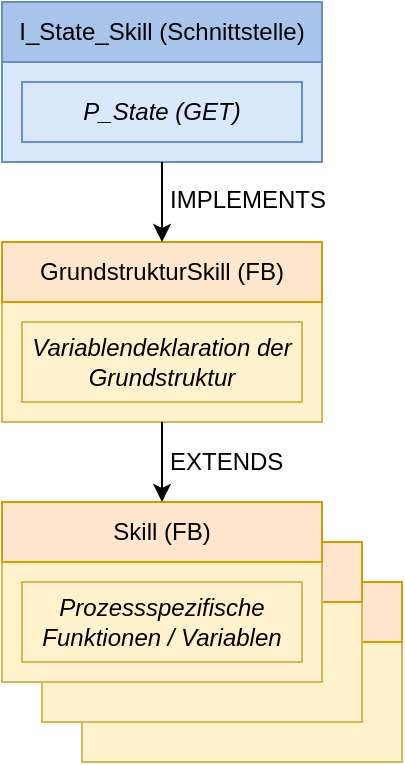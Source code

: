 <mxfile version="24.8.6">
  <diagram name="Seite-1" id="GXxQywnVWwiY1Pih3j74">
    <mxGraphModel dx="472" dy="771" grid="1" gridSize="10" guides="1" tooltips="1" connect="1" arrows="1" fold="1" page="1" pageScale="1" pageWidth="827" pageHeight="1169" math="0" shadow="0">
      <root>
        <mxCell id="0" />
        <mxCell id="1" parent="0" />
        <mxCell id="CfrQcP3zfwKJ1TcmI3UQ-11" value="" style="group" parent="1" vertex="1" connectable="0">
          <mxGeometry x="40" y="160" width="160" height="90" as="geometry" />
        </mxCell>
        <mxCell id="CfrQcP3zfwKJ1TcmI3UQ-4" value="" style="rounded=0;whiteSpace=wrap;html=1;fillColor=#fff2cc;strokeColor=#d6b656;" parent="CfrQcP3zfwKJ1TcmI3UQ-11" vertex="1">
          <mxGeometry width="160" height="90" as="geometry" />
        </mxCell>
        <mxCell id="CfrQcP3zfwKJ1TcmI3UQ-5" value="GrundstrukturSkill (FB)" style="rounded=0;whiteSpace=wrap;html=1;fillColor=#ffe6cc;strokeColor=#d79b00;" parent="CfrQcP3zfwKJ1TcmI3UQ-11" vertex="1">
          <mxGeometry width="160" height="30" as="geometry" />
        </mxCell>
        <mxCell id="CfrQcP3zfwKJ1TcmI3UQ-6" value="Variablendeklaration der Grundstruktur" style="rounded=0;whiteSpace=wrap;html=1;fillColor=#fff2cc;strokeColor=#d6b656;fontStyle=2" parent="CfrQcP3zfwKJ1TcmI3UQ-11" vertex="1">
          <mxGeometry x="10" y="40" width="140" height="40" as="geometry" />
        </mxCell>
        <mxCell id="CfrQcP3zfwKJ1TcmI3UQ-12" value="" style="group" parent="1" vertex="1" connectable="0">
          <mxGeometry x="40" y="40" width="160" height="80" as="geometry" />
        </mxCell>
        <mxCell id="CfrQcP3zfwKJ1TcmI3UQ-1" value="" style="rounded=0;whiteSpace=wrap;html=1;fillColor=#dae8fc;strokeColor=#6c8ebf;" parent="CfrQcP3zfwKJ1TcmI3UQ-12" vertex="1">
          <mxGeometry width="160" height="80" as="geometry" />
        </mxCell>
        <mxCell id="CfrQcP3zfwKJ1TcmI3UQ-2" value="I_State_Skill (Schnittstelle)" style="rounded=0;whiteSpace=wrap;html=1;fillColor=#A9C4EB;strokeColor=#6c8ebf;" parent="CfrQcP3zfwKJ1TcmI3UQ-12" vertex="1">
          <mxGeometry width="160" height="30" as="geometry" />
        </mxCell>
        <mxCell id="CfrQcP3zfwKJ1TcmI3UQ-3" value="P_State (GET)" style="rounded=0;whiteSpace=wrap;html=1;fillColor=#dae8fc;strokeColor=#6c8ebf;fontStyle=2" parent="CfrQcP3zfwKJ1TcmI3UQ-12" vertex="1">
          <mxGeometry x="10" y="40" width="140" height="30" as="geometry" />
        </mxCell>
        <mxCell id="CfrQcP3zfwKJ1TcmI3UQ-18" value="" style="group" parent="1" vertex="1" connectable="0">
          <mxGeometry x="80" y="330" width="160" height="90" as="geometry" />
        </mxCell>
        <mxCell id="CfrQcP3zfwKJ1TcmI3UQ-19" value="" style="rounded=0;whiteSpace=wrap;html=1;fillColor=#fff2cc;strokeColor=#d6b656;" parent="CfrQcP3zfwKJ1TcmI3UQ-18" vertex="1">
          <mxGeometry width="160" height="90" as="geometry" />
        </mxCell>
        <mxCell id="CfrQcP3zfwKJ1TcmI3UQ-20" value="" style="rounded=0;whiteSpace=wrap;html=1;fillColor=#ffe6cc;strokeColor=#d79b00;" parent="CfrQcP3zfwKJ1TcmI3UQ-18" vertex="1">
          <mxGeometry width="160" height="30" as="geometry" />
        </mxCell>
        <mxCell id="CfrQcP3zfwKJ1TcmI3UQ-13" value="" style="group" parent="1" vertex="1" connectable="0">
          <mxGeometry x="60" y="310" width="160" height="90" as="geometry" />
        </mxCell>
        <mxCell id="CfrQcP3zfwKJ1TcmI3UQ-14" value="" style="rounded=0;whiteSpace=wrap;html=1;fillColor=#fff2cc;strokeColor=#d6b656;" parent="CfrQcP3zfwKJ1TcmI3UQ-13" vertex="1">
          <mxGeometry width="160" height="90" as="geometry" />
        </mxCell>
        <mxCell id="CfrQcP3zfwKJ1TcmI3UQ-15" value="" style="rounded=0;whiteSpace=wrap;html=1;fillColor=#ffe6cc;strokeColor=#d79b00;" parent="CfrQcP3zfwKJ1TcmI3UQ-13" vertex="1">
          <mxGeometry width="160" height="30" as="geometry" />
        </mxCell>
        <mxCell id="CfrQcP3zfwKJ1TcmI3UQ-7" value="" style="rounded=0;whiteSpace=wrap;html=1;fillColor=#fff2cc;strokeColor=#d6b656;" parent="1" vertex="1">
          <mxGeometry x="40" y="290" width="160" height="90" as="geometry" />
        </mxCell>
        <mxCell id="CfrQcP3zfwKJ1TcmI3UQ-8" value="Skill (FB)" style="rounded=0;whiteSpace=wrap;html=1;fillColor=#ffe6cc;strokeColor=#d79b00;" parent="1" vertex="1">
          <mxGeometry x="40" y="290" width="160" height="30" as="geometry" />
        </mxCell>
        <mxCell id="CfrQcP3zfwKJ1TcmI3UQ-9" value="Prozessspezifische Funktionen / Variablen" style="rounded=0;whiteSpace=wrap;html=1;fillColor=#fff2cc;strokeColor=#d6b656;fontStyle=2" parent="1" vertex="1">
          <mxGeometry x="50" y="330" width="140" height="40" as="geometry" />
        </mxCell>
        <mxCell id="CfrQcP3zfwKJ1TcmI3UQ-21" style="edgeStyle=orthogonalEdgeStyle;rounded=0;orthogonalLoop=1;jettySize=auto;html=1;entryX=0.5;entryY=0;entryDx=0;entryDy=0;" parent="1" source="CfrQcP3zfwKJ1TcmI3UQ-1" target="CfrQcP3zfwKJ1TcmI3UQ-5" edge="1">
          <mxGeometry relative="1" as="geometry" />
        </mxCell>
        <mxCell id="CfrQcP3zfwKJ1TcmI3UQ-22" style="edgeStyle=orthogonalEdgeStyle;rounded=0;orthogonalLoop=1;jettySize=auto;html=1;entryX=0.5;entryY=0;entryDx=0;entryDy=0;" parent="1" source="CfrQcP3zfwKJ1TcmI3UQ-4" target="CfrQcP3zfwKJ1TcmI3UQ-8" edge="1">
          <mxGeometry relative="1" as="geometry" />
        </mxCell>
        <mxCell id="CfrQcP3zfwKJ1TcmI3UQ-23" value="IMPLEMENTS" style="text;html=1;align=left;verticalAlign=middle;whiteSpace=wrap;rounded=0;" parent="1" vertex="1">
          <mxGeometry x="122" y="124" width="86" height="30" as="geometry" />
        </mxCell>
        <mxCell id="CfrQcP3zfwKJ1TcmI3UQ-24" value="EXTENDS" style="text;html=1;align=left;verticalAlign=middle;whiteSpace=wrap;rounded=0;" parent="1" vertex="1">
          <mxGeometry x="122" y="255" width="86" height="30" as="geometry" />
        </mxCell>
      </root>
    </mxGraphModel>
  </diagram>
</mxfile>
